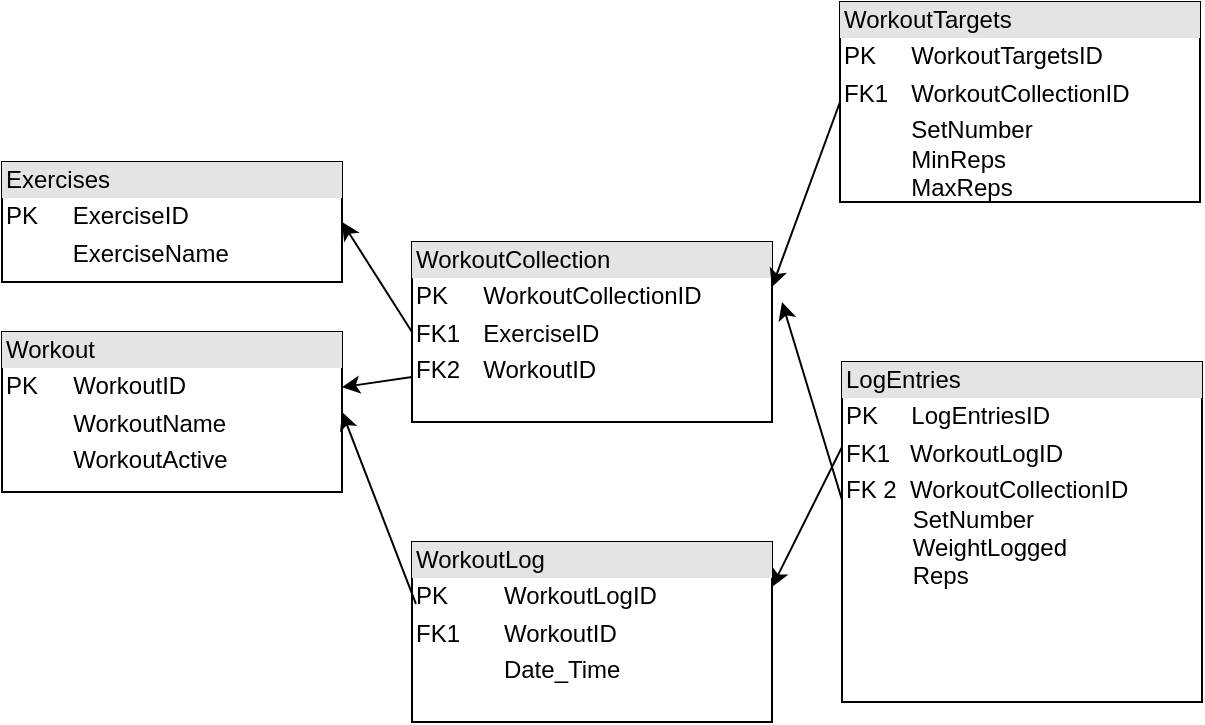 <mxfile version="11.3.0" type="device" pages="1"><diagram name="Page-1" id="c4acf3e9-155e-7222-9cf6-157b1a14988f"><mxGraphModel dx="583" dy="724" grid="1" gridSize="10" guides="1" tooltips="1" connect="1" arrows="1" fold="1" page="1" pageScale="1" pageWidth="850" pageHeight="1100" background="#ffffff" math="0" shadow="0"><root><mxCell id="0"/><mxCell id="1" parent="0"/><mxCell id="BFWei-XqEkHv8nQ_Z4hC-5" value="&lt;div style=&quot;box-sizing: border-box ; width: 100% ; background: #e4e4e4 ; padding: 2px&quot;&gt;Workout&lt;br&gt;&lt;/div&gt;&lt;table style=&quot;width: 100% ; font-size: 1em&quot; cellspacing=&quot;0&quot; cellpadding=&quot;2&quot;&gt;&lt;tbody&gt;&lt;tr&gt;&lt;td&gt;PK&lt;/td&gt;&lt;td&gt;WorkoutID&lt;/td&gt;&lt;/tr&gt;&lt;tr&gt;&lt;td&gt;&lt;br&gt;&lt;/td&gt;&lt;td&gt;WorkoutName&lt;br&gt;&lt;/td&gt;&lt;/tr&gt;&lt;tr&gt;&lt;td&gt;&lt;br&gt;&lt;/td&gt;&lt;td&gt;WorkoutActive&lt;br&gt;&lt;/td&gt;&lt;/tr&gt;&lt;/tbody&gt;&lt;/table&gt;" style="verticalAlign=top;align=left;overflow=fill;html=1;" vertex="1" parent="1"><mxGeometry x="40" y="235" width="170" height="80" as="geometry"/></mxCell><mxCell id="BFWei-XqEkHv8nQ_Z4hC-6" value="&lt;div style=&quot;box-sizing: border-box ; width: 100% ; background: #e4e4e4 ; padding: 2px&quot;&gt;WorkoutCollection&lt;br&gt;&lt;/div&gt;&lt;table style=&quot;width: 100% ; font-size: 1em&quot; cellspacing=&quot;0&quot; cellpadding=&quot;2&quot;&gt;&lt;tbody&gt;&lt;tr&gt;&lt;td&gt;PK&lt;/td&gt;&lt;td&gt;WorkoutCollectionID&lt;br&gt;&lt;/td&gt;&lt;/tr&gt;&lt;tr&gt;&lt;td&gt;FK1&lt;/td&gt;&lt;td&gt;ExerciseID&lt;br&gt;&lt;/td&gt;&lt;/tr&gt;&lt;tr&gt;&lt;td&gt;FK2&lt;/td&gt;&lt;td&gt;WorkoutID&lt;br&gt;&lt;/td&gt;&lt;/tr&gt;&lt;/tbody&gt;&lt;/table&gt;" style="verticalAlign=top;align=left;overflow=fill;html=1;" vertex="1" parent="1"><mxGeometry x="245" y="190" width="180" height="90" as="geometry"/></mxCell><mxCell id="BFWei-XqEkHv8nQ_Z4hC-7" value="&lt;div style=&quot;box-sizing: border-box ; width: 100% ; background: #e4e4e4 ; padding: 2px&quot;&gt;Exercises&lt;br&gt;&lt;/div&gt;&lt;table style=&quot;width: 100% ; font-size: 1em&quot; cellspacing=&quot;0&quot; cellpadding=&quot;2&quot;&gt;&lt;tbody&gt;&lt;tr&gt;&lt;td&gt;PK&lt;/td&gt;&lt;td&gt;ExerciseID&lt;/td&gt;&lt;/tr&gt;&lt;tr&gt;&lt;td&gt;&lt;br&gt;&lt;/td&gt;&lt;td&gt;ExerciseName&lt;/td&gt;&lt;/tr&gt;&lt;tr&gt;&lt;td&gt;&lt;br&gt;&lt;/td&gt;&lt;td&gt;&lt;br&gt;&lt;/td&gt;&lt;/tr&gt;&lt;/tbody&gt;&lt;/table&gt;" style="verticalAlign=top;align=left;overflow=fill;html=1;" vertex="1" parent="1"><mxGeometry x="40" y="150" width="170" height="60" as="geometry"/></mxCell><mxCell id="BFWei-XqEkHv8nQ_Z4hC-8" value="&lt;div style=&quot;box-sizing: border-box ; width: 100% ; background: #e4e4e4 ; padding: 2px&quot;&gt;WorkoutLog&lt;br&gt;&lt;/div&gt;&lt;table style=&quot;width: 100% ; font-size: 1em&quot; cellspacing=&quot;0&quot; cellpadding=&quot;2&quot;&gt;&lt;tbody&gt;&lt;tr&gt;&lt;td&gt;PK&lt;/td&gt;&lt;td&gt;WorkoutLogID&lt;/td&gt;&lt;/tr&gt;&lt;tr&gt;&lt;td&gt;FK1&lt;/td&gt;&lt;td&gt;WorkoutID&amp;nbsp; &lt;br&gt;&lt;/td&gt;&lt;/tr&gt;&lt;tr&gt;&lt;td&gt;&lt;br&gt;&lt;/td&gt;&lt;td&gt;Date_Time&lt;/td&gt;&lt;/tr&gt;&lt;/tbody&gt;&lt;/table&gt;" style="verticalAlign=top;align=left;overflow=fill;html=1;" vertex="1" parent="1"><mxGeometry x="245" y="340" width="180" height="90" as="geometry"/></mxCell><mxCell id="BFWei-XqEkHv8nQ_Z4hC-11" value="" style="endArrow=classic;html=1;entryX=1;entryY=0.5;entryDx=0;entryDy=0;exitX=0;exitY=0.5;exitDx=0;exitDy=0;" edge="1" parent="1" source="BFWei-XqEkHv8nQ_Z4hC-6" target="BFWei-XqEkHv8nQ_Z4hC-7"><mxGeometry width="50" height="50" relative="1" as="geometry"><mxPoint x="240" y="230" as="sourcePoint"/><mxPoint x="220" y="180" as="targetPoint"/></mxGeometry></mxCell><mxCell id="BFWei-XqEkHv8nQ_Z4hC-12" value="" style="endArrow=classic;html=1;exitX=0;exitY=0.75;exitDx=0;exitDy=0;" edge="1" parent="1" source="BFWei-XqEkHv8nQ_Z4hC-6" target="BFWei-XqEkHv8nQ_Z4hC-5"><mxGeometry width="50" height="50" relative="1" as="geometry"><mxPoint x="40" y="660" as="sourcePoint"/><mxPoint x="220" y="270" as="targetPoint"/></mxGeometry></mxCell><mxCell id="BFWei-XqEkHv8nQ_Z4hC-13" value="&lt;div style=&quot;box-sizing: border-box ; width: 100% ; background: #e4e4e4 ; padding: 2px&quot;&gt;LogEntries&lt;br&gt;&lt;/div&gt;&lt;table style=&quot;width: 100% ; font-size: 1em&quot; cellspacing=&quot;0&quot; cellpadding=&quot;2&quot;&gt;&lt;tbody&gt;&lt;tr&gt;&lt;td&gt;PK&amp;nbsp;&amp;nbsp;&amp;nbsp;&amp;nbsp; LogEntriesID&lt;/td&gt;&lt;td&gt;&lt;br&gt;&lt;/td&gt;&lt;/tr&gt;&lt;tr&gt;&lt;td&gt;FK1&amp;nbsp;&amp;nbsp; WorkoutLogID&lt;/td&gt;&lt;td&gt;&lt;br&gt;&lt;/td&gt;&lt;/tr&gt;&lt;tr&gt;&lt;td&gt;FK 2&amp;nbsp; WorkoutCollectionID&amp;nbsp; &lt;br&gt;&amp;nbsp;&amp;nbsp;&amp;nbsp;&amp;nbsp;&amp;nbsp;&amp;nbsp;&amp;nbsp;&amp;nbsp;&amp;nbsp; SetNumber&lt;br&gt;&amp;nbsp;&amp;nbsp;&amp;nbsp;&amp;nbsp;&amp;nbsp;&amp;nbsp;&amp;nbsp; &amp;nbsp; WeightLogged&lt;br&gt;&amp;nbsp;&amp;nbsp;&amp;nbsp;&amp;nbsp;&amp;nbsp;&amp;nbsp;&amp;nbsp;&amp;nbsp;&amp;nbsp; Reps&lt;br&gt;&lt;br&gt;&lt;br&gt;&amp;nbsp;&amp;nbsp;&amp;nbsp;&amp;nbsp;&amp;nbsp;&amp;nbsp;&amp;nbsp;&amp;nbsp;&amp;nbsp; &lt;br&gt;&lt;br&gt;&amp;nbsp; &lt;/td&gt;&lt;td&gt;&lt;br&gt;&lt;/td&gt;&lt;/tr&gt;&lt;/tbody&gt;&lt;/table&gt;" style="verticalAlign=top;align=left;overflow=fill;html=1;" vertex="1" parent="1"><mxGeometry x="460" y="250" width="180" height="170" as="geometry"/></mxCell><mxCell id="BFWei-XqEkHv8nQ_Z4hC-14" value="&lt;div style=&quot;box-sizing: border-box ; width: 100% ; background: #e4e4e4 ; padding: 2px&quot;&gt;WorkoutTargets&lt;br&gt;&lt;/div&gt;&lt;table style=&quot;width: 100% ; font-size: 1em&quot; cellspacing=&quot;0&quot; cellpadding=&quot;2&quot;&gt;&lt;tbody&gt;&lt;tr&gt;&lt;td&gt;PK&lt;/td&gt;&lt;td&gt;WorkoutTargetsID&lt;br&gt;&lt;/td&gt;&lt;/tr&gt;&lt;tr&gt;&lt;td&gt;FK1&lt;/td&gt;&lt;td&gt;WorkoutCollectionID&lt;br&gt;&lt;/td&gt;&lt;/tr&gt;&lt;tr&gt;&lt;td&gt;&lt;br&gt;&lt;/td&gt;&lt;td&gt;SetNumber&lt;br&gt;MinReps&lt;br&gt;MaxReps&lt;br&gt;&lt;/td&gt;&lt;/tr&gt;&lt;/tbody&gt;&lt;/table&gt;" style="verticalAlign=top;align=left;overflow=fill;html=1;" vertex="1" parent="1"><mxGeometry x="459" y="70" width="180" height="100" as="geometry"/></mxCell><mxCell id="BFWei-XqEkHv8nQ_Z4hC-15" value="" style="endArrow=classic;html=1;exitX=0.011;exitY=0.344;exitDx=0;exitDy=0;exitPerimeter=0;entryX=1;entryY=0.5;entryDx=0;entryDy=0;" edge="1" parent="1" source="BFWei-XqEkHv8nQ_Z4hC-8" target="BFWei-XqEkHv8nQ_Z4hC-5"><mxGeometry width="50" height="50" relative="1" as="geometry"><mxPoint x="40" y="500" as="sourcePoint"/><mxPoint x="220" y="270" as="targetPoint"/></mxGeometry></mxCell><mxCell id="BFWei-XqEkHv8nQ_Z4hC-18" value="" style="endArrow=classic;html=1;entryX=1;entryY=0.25;entryDx=0;entryDy=0;exitX=0;exitY=0.5;exitDx=0;exitDy=0;" edge="1" parent="1" source="BFWei-XqEkHv8nQ_Z4hC-14" target="BFWei-XqEkHv8nQ_Z4hC-6"><mxGeometry width="50" height="50" relative="1" as="geometry"><mxPoint x="130" y="500" as="sourcePoint"/><mxPoint x="180" y="450" as="targetPoint"/></mxGeometry></mxCell><mxCell id="BFWei-XqEkHv8nQ_Z4hC-19" value="" style="endArrow=classic;html=1;exitX=0;exitY=0.406;exitDx=0;exitDy=0;exitPerimeter=0;" edge="1" parent="1" source="BFWei-XqEkHv8nQ_Z4hC-13"><mxGeometry width="50" height="50" relative="1" as="geometry"><mxPoint x="130" y="500" as="sourcePoint"/><mxPoint x="430" y="220" as="targetPoint"/></mxGeometry></mxCell><mxCell id="BFWei-XqEkHv8nQ_Z4hC-20" value="" style="endArrow=classic;html=1;entryX=1;entryY=0.25;entryDx=0;entryDy=0;exitX=0;exitY=0.25;exitDx=0;exitDy=0;" edge="1" parent="1" source="BFWei-XqEkHv8nQ_Z4hC-13" target="BFWei-XqEkHv8nQ_Z4hC-8"><mxGeometry width="50" height="50" relative="1" as="geometry"><mxPoint x="130" y="500" as="sourcePoint"/><mxPoint x="180" y="450" as="targetPoint"/></mxGeometry></mxCell></root></mxGraphModel></diagram></mxfile>
